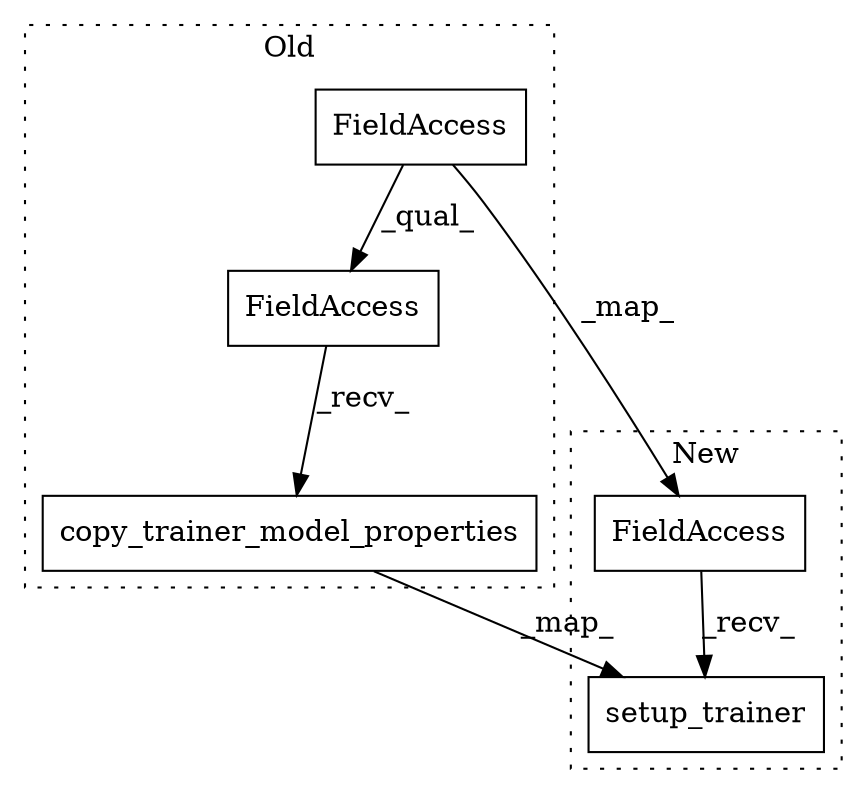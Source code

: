 digraph G {
subgraph cluster0 {
1 [label="copy_trainer_model_properties" a="32" s="5129,5164" l="30,1" shape="box"];
3 [label="FieldAccess" a="22" s="5100" l="28" shape="box"];
4 [label="FieldAccess" a="22" s="5100" l="12" shape="box"];
label = "Old";
style="dotted";
}
subgraph cluster1 {
2 [label="setup_trainer" a="32" s="5258,5277" l="14,1" shape="box"];
5 [label="FieldAccess" a="22" s="5245" l="12" shape="box"];
label = "New";
style="dotted";
}
1 -> 2 [label="_map_"];
3 -> 1 [label="_recv_"];
4 -> 5 [label="_map_"];
4 -> 3 [label="_qual_"];
5 -> 2 [label="_recv_"];
}
